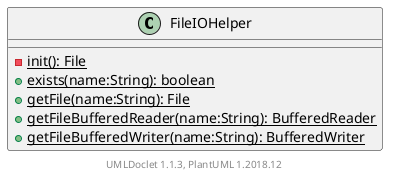 @startuml

    class FileIOHelper [[../sg/edu/ntu/scse/cz2002/util/FileIOHelper.html]] {
        {static} -init(): File
        {static} +exists(name:String): boolean
        {static} +getFile(name:String): File
        {static} +getFileBufferedReader(name:String): BufferedReader
        {static} +getFileBufferedWriter(name:String): BufferedWriter
    }


    center footer UMLDoclet 1.1.3, PlantUML 1.2018.12
@enduml
